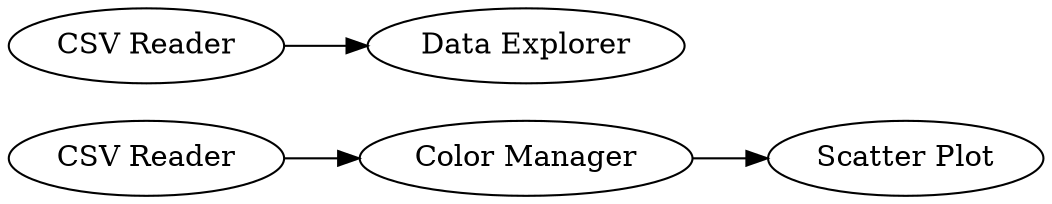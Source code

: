 digraph {
	"3539008616775724107_5" [label="Color Manager"]
	"3539008616775724107_3" [label="CSV Reader"]
	"3539008616775724107_1" [label="CSV Reader"]
	"3539008616775724107_2" [label="Data Explorer"]
	"3539008616775724107_6" [label="Scatter Plot"]
	"3539008616775724107_1" -> "3539008616775724107_2"
	"3539008616775724107_3" -> "3539008616775724107_5"
	"3539008616775724107_5" -> "3539008616775724107_6"
	rankdir=LR
}
